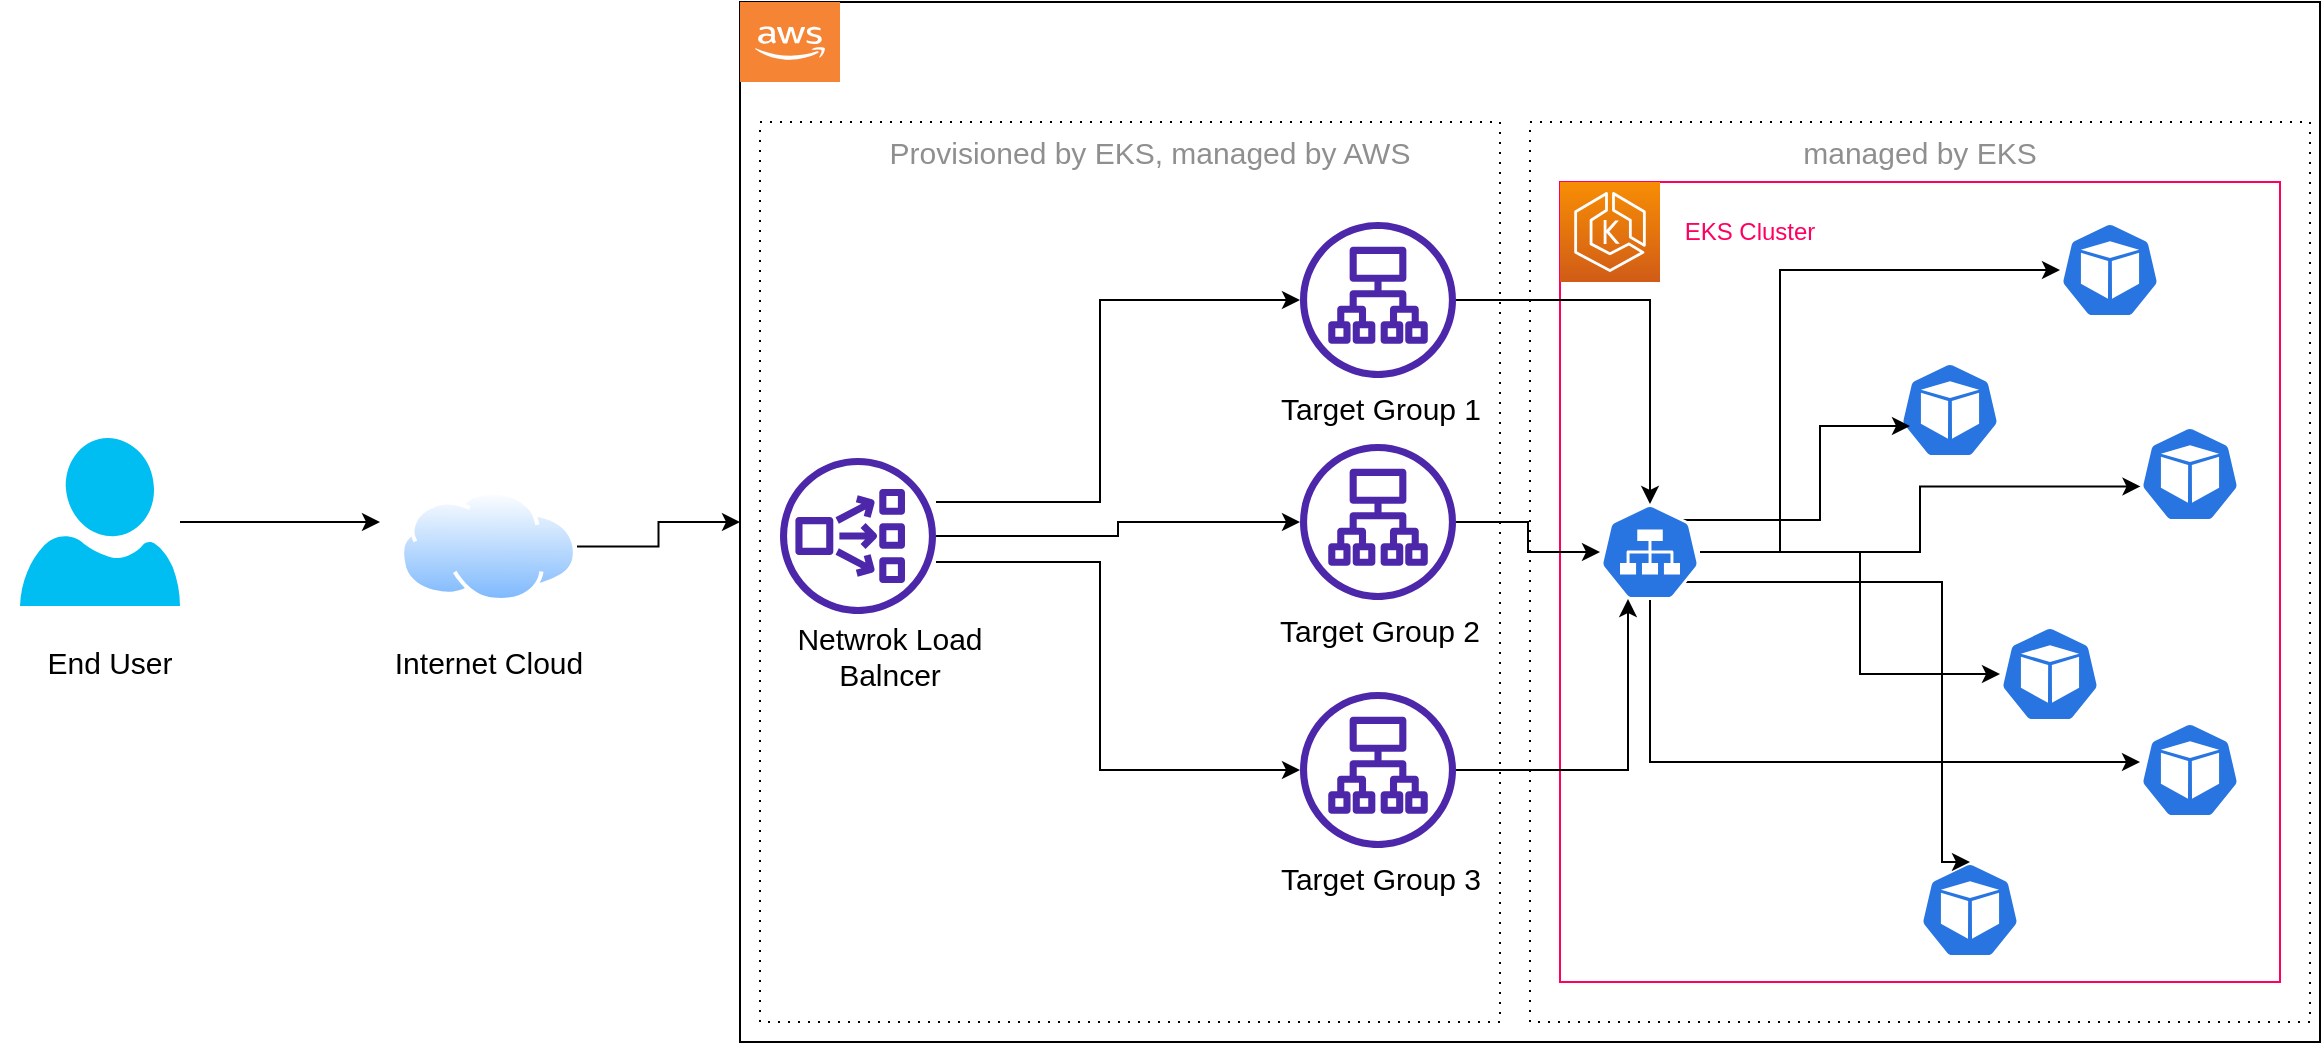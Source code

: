 <mxfile version="21.5.2" type="github">
  <diagram name="Page-1" id="1JTWjsL_UmjwNZJbQvjx">
    <mxGraphModel dx="2261" dy="673" grid="1" gridSize="10" guides="1" tooltips="1" connect="1" arrows="1" fold="1" page="1" pageScale="1" pageWidth="827" pageHeight="1169" math="0" shadow="0">
      <root>
        <mxCell id="0" />
        <mxCell id="1" parent="0" />
        <mxCell id="e2x56FFFjxfBK-EjwHHD-3" value="" style="verticalLabelPosition=bottom;verticalAlign=top;html=1;shape=mxgraph.basic.rect;fillColor2=none;strokeWidth=1;size=20;indent=5;" vertex="1" parent="1">
          <mxGeometry x="10" y="60" width="790" height="520" as="geometry" />
        </mxCell>
        <mxCell id="e2x56FFFjxfBK-EjwHHD-4" value="" style="verticalLabelPosition=bottom;verticalAlign=top;html=1;shape=mxgraph.basic.rect;fillColor2=none;strokeWidth=1;size=20;indent=5;fillColor=none;strokeColor=#ff0061;" vertex="1" parent="1">
          <mxGeometry x="420" y="150" width="360" height="400" as="geometry" />
        </mxCell>
        <mxCell id="e2x56FFFjxfBK-EjwHHD-5" value="" style="sketch=0;points=[[0,0,0],[0.25,0,0],[0.5,0,0],[0.75,0,0],[1,0,0],[0,1,0],[0.25,1,0],[0.5,1,0],[0.75,1,0],[1,1,0],[0,0.25,0],[0,0.5,0],[0,0.75,0],[1,0.25,0],[1,0.5,0],[1,0.75,0]];outlineConnect=0;fontColor=#232F3E;gradientColor=#F78E04;gradientDirection=north;fillColor=#D05C17;strokeColor=#ffffff;dashed=0;verticalLabelPosition=bottom;verticalAlign=top;align=center;html=1;fontSize=12;fontStyle=0;aspect=fixed;shape=mxgraph.aws4.resourceIcon;resIcon=mxgraph.aws4.eks;" vertex="1" parent="1">
          <mxGeometry x="420" y="150" width="50" height="50" as="geometry" />
        </mxCell>
        <mxCell id="e2x56FFFjxfBK-EjwHHD-6" value="&lt;font color=&quot;#ff0061&quot;&gt;EKS Cluster&lt;/font&gt;" style="text;html=1;strokeColor=none;fillColor=none;align=center;verticalAlign=middle;whiteSpace=wrap;rounded=0;" vertex="1" parent="1">
          <mxGeometry x="460" y="160" width="110" height="30" as="geometry" />
        </mxCell>
        <mxCell id="e2x56FFFjxfBK-EjwHHD-8" value="" style="sketch=0;html=1;dashed=0;whitespace=wrap;fillColor=#2875E2;strokeColor=#ffffff;points=[[0.005,0.63,0],[0.1,0.2,0],[0.9,0.2,0],[0.5,0,0],[0.995,0.63,0],[0.72,0.99,0],[0.5,1,0],[0.28,0.99,0]];verticalLabelPosition=bottom;align=center;verticalAlign=top;shape=mxgraph.kubernetes.icon;prIcon=pod" vertex="1" parent="1">
          <mxGeometry x="670" y="170" width="50" height="48" as="geometry" />
        </mxCell>
        <mxCell id="e2x56FFFjxfBK-EjwHHD-9" value="" style="sketch=0;html=1;dashed=0;whitespace=wrap;fillColor=#2875E2;strokeColor=#ffffff;points=[[0.005,0.63,0],[0.1,0.2,0],[0.9,0.2,0],[0.5,0,0],[0.995,0.63,0],[0.72,0.99,0],[0.5,1,0],[0.28,0.99,0]];verticalLabelPosition=bottom;align=center;verticalAlign=top;shape=mxgraph.kubernetes.icon;prIcon=pod" vertex="1" parent="1">
          <mxGeometry x="710" y="420" width="50" height="48" as="geometry" />
        </mxCell>
        <mxCell id="e2x56FFFjxfBK-EjwHHD-10" value="" style="sketch=0;html=1;dashed=0;whitespace=wrap;fillColor=#2875E2;strokeColor=#ffffff;points=[[0.005,0.63,0],[0.1,0.2,0],[0.9,0.2,0],[0.5,0,0],[0.995,0.63,0],[0.72,0.99,0],[0.5,1,0],[0.28,0.99,0]];verticalLabelPosition=bottom;align=center;verticalAlign=top;shape=mxgraph.kubernetes.icon;prIcon=pod" vertex="1" parent="1">
          <mxGeometry x="600" y="490" width="50" height="48" as="geometry" />
        </mxCell>
        <mxCell id="e2x56FFFjxfBK-EjwHHD-11" value="" style="sketch=0;html=1;dashed=0;whitespace=wrap;fillColor=#2875E2;strokeColor=#ffffff;points=[[0.005,0.63,0],[0.1,0.2,0],[0.9,0.2,0],[0.5,0,0],[0.995,0.63,0],[0.72,0.99,0],[0.5,1,0],[0.28,0.99,0]];verticalLabelPosition=bottom;align=center;verticalAlign=top;shape=mxgraph.kubernetes.icon;prIcon=pod" vertex="1" parent="1">
          <mxGeometry x="640" y="372" width="50" height="48" as="geometry" />
        </mxCell>
        <mxCell id="e2x56FFFjxfBK-EjwHHD-12" value="" style="sketch=0;html=1;dashed=0;whitespace=wrap;fillColor=#2875E2;strokeColor=#ffffff;points=[[0.005,0.63,0],[0.1,0.2,0],[0.9,0.2,0],[0.5,0,0],[0.995,0.63,0],[0.72,0.99,0],[0.5,1,0],[0.28,0.99,0]];verticalLabelPosition=bottom;align=center;verticalAlign=top;shape=mxgraph.kubernetes.icon;prIcon=pod" vertex="1" parent="1">
          <mxGeometry x="590" y="240" width="50" height="48" as="geometry" />
        </mxCell>
        <mxCell id="e2x56FFFjxfBK-EjwHHD-13" value="" style="sketch=0;html=1;dashed=0;whitespace=wrap;fillColor=#2875E2;strokeColor=#ffffff;points=[[0.005,0.63,0],[0.1,0.2,0],[0.9,0.2,0],[0.5,0,0],[0.995,0.63,0],[0.72,0.99,0],[0.5,1,0],[0.28,0.99,0]];verticalLabelPosition=bottom;align=center;verticalAlign=top;shape=mxgraph.kubernetes.icon;prIcon=pod" vertex="1" parent="1">
          <mxGeometry x="710" y="272" width="50" height="48" as="geometry" />
        </mxCell>
        <mxCell id="e2x56FFFjxfBK-EjwHHD-18" style="edgeStyle=orthogonalEdgeStyle;rounded=0;orthogonalLoop=1;jettySize=auto;html=1;entryX=0.5;entryY=1;entryDx=0;entryDy=0;entryPerimeter=0;exitX=0.7;exitY=0.479;exitDx=0;exitDy=0;exitPerimeter=0;" edge="1" parent="1" source="e2x56FFFjxfBK-EjwHHD-14">
          <mxGeometry relative="1" as="geometry">
            <mxPoint x="470" y="319" as="sourcePoint" />
            <mxPoint x="595" y="272" as="targetPoint" />
            <Array as="points">
              <mxPoint x="475" y="319" />
              <mxPoint x="550" y="319" />
              <mxPoint x="550" y="272" />
            </Array>
          </mxGeometry>
        </mxCell>
        <mxCell id="e2x56FFFjxfBK-EjwHHD-19" style="edgeStyle=orthogonalEdgeStyle;rounded=0;orthogonalLoop=1;jettySize=auto;html=1;entryX=0.5;entryY=0;entryDx=0;entryDy=0;entryPerimeter=0;" edge="1" parent="1" target="e2x56FFFjxfBK-EjwHHD-10">
          <mxGeometry relative="1" as="geometry">
            <mxPoint x="470" y="350" as="sourcePoint" />
            <mxPoint x="610" y="430" as="targetPoint" />
            <Array as="points">
              <mxPoint x="611" y="350" />
              <mxPoint x="611" y="490" />
            </Array>
          </mxGeometry>
        </mxCell>
        <mxCell id="e2x56FFFjxfBK-EjwHHD-20" style="edgeStyle=orthogonalEdgeStyle;rounded=0;orthogonalLoop=1;jettySize=auto;html=1;" edge="1" parent="1" source="e2x56FFFjxfBK-EjwHHD-14" target="e2x56FFFjxfBK-EjwHHD-8">
          <mxGeometry relative="1" as="geometry">
            <Array as="points">
              <mxPoint x="530" y="335" />
              <mxPoint x="530" y="194" />
            </Array>
          </mxGeometry>
        </mxCell>
        <mxCell id="e2x56FFFjxfBK-EjwHHD-21" style="edgeStyle=orthogonalEdgeStyle;rounded=0;orthogonalLoop=1;jettySize=auto;html=1;" edge="1" parent="1" source="e2x56FFFjxfBK-EjwHHD-14" target="e2x56FFFjxfBK-EjwHHD-11">
          <mxGeometry relative="1" as="geometry">
            <Array as="points">
              <mxPoint x="570" y="335" />
              <mxPoint x="570" y="396" />
            </Array>
          </mxGeometry>
        </mxCell>
        <mxCell id="e2x56FFFjxfBK-EjwHHD-23" style="edgeStyle=orthogonalEdgeStyle;rounded=0;orthogonalLoop=1;jettySize=auto;html=1;" edge="1" parent="1" source="e2x56FFFjxfBK-EjwHHD-14" target="e2x56FFFjxfBK-EjwHHD-9">
          <mxGeometry relative="1" as="geometry">
            <Array as="points">
              <mxPoint x="465" y="440" />
            </Array>
          </mxGeometry>
        </mxCell>
        <mxCell id="e2x56FFFjxfBK-EjwHHD-24" style="edgeStyle=orthogonalEdgeStyle;rounded=0;orthogonalLoop=1;jettySize=auto;html=1;entryX=0.005;entryY=0.63;entryDx=0;entryDy=0;entryPerimeter=0;" edge="1" parent="1" source="e2x56FFFjxfBK-EjwHHD-14" target="e2x56FFFjxfBK-EjwHHD-13">
          <mxGeometry relative="1" as="geometry">
            <Array as="points">
              <mxPoint x="600" y="335" />
              <mxPoint x="600" y="302" />
            </Array>
          </mxGeometry>
        </mxCell>
        <mxCell id="e2x56FFFjxfBK-EjwHHD-14" value="" style="sketch=0;html=1;dashed=0;whitespace=wrap;fillColor=#2875E2;strokeColor=#ffffff;points=[[0.005,0.63,0],[0.1,0.2,0],[0.9,0.2,0],[0.5,0,0],[0.995,0.63,0],[0.72,0.99,0],[0.5,1,0],[0.28,0.99,0]];verticalLabelPosition=bottom;align=center;verticalAlign=top;shape=mxgraph.kubernetes.icon;prIcon=svc" vertex="1" parent="1">
          <mxGeometry x="440" y="311" width="50" height="48" as="geometry" />
        </mxCell>
        <mxCell id="e2x56FFFjxfBK-EjwHHD-30" value="&lt;font style=&quot;font-size: 15px;&quot; color=&quot;#8f8f8f&quot;&gt;managed by EKS&lt;/font&gt;" style="text;html=1;strokeColor=none;fillColor=none;align=center;verticalAlign=middle;whiteSpace=wrap;rounded=0;" vertex="1" parent="1">
          <mxGeometry x="525" y="120" width="150" height="30" as="geometry" />
        </mxCell>
        <mxCell id="e2x56FFFjxfBK-EjwHHD-31" value="" style="rounded=0;whiteSpace=wrap;html=1;dashed=1;dashPattern=1 4;" vertex="1" parent="1">
          <mxGeometry x="20" y="120" width="370" height="450" as="geometry" />
        </mxCell>
        <mxCell id="e2x56FFFjxfBK-EjwHHD-40" style="edgeStyle=orthogonalEdgeStyle;rounded=0;orthogonalLoop=1;jettySize=auto;html=1;" edge="1" parent="1" source="e2x56FFFjxfBK-EjwHHD-32" target="e2x56FFFjxfBK-EjwHHD-34">
          <mxGeometry relative="1" as="geometry" />
        </mxCell>
        <mxCell id="e2x56FFFjxfBK-EjwHHD-47" style="edgeStyle=orthogonalEdgeStyle;rounded=0;orthogonalLoop=1;jettySize=auto;html=1;" edge="1" parent="1" source="e2x56FFFjxfBK-EjwHHD-32" target="e2x56FFFjxfBK-EjwHHD-33">
          <mxGeometry relative="1" as="geometry">
            <Array as="points">
              <mxPoint x="190" y="310" />
              <mxPoint x="190" y="209" />
            </Array>
          </mxGeometry>
        </mxCell>
        <mxCell id="e2x56FFFjxfBK-EjwHHD-48" style="edgeStyle=orthogonalEdgeStyle;rounded=0;orthogonalLoop=1;jettySize=auto;html=1;" edge="1" parent="1" source="e2x56FFFjxfBK-EjwHHD-32" target="e2x56FFFjxfBK-EjwHHD-35">
          <mxGeometry relative="1" as="geometry">
            <Array as="points">
              <mxPoint x="190" y="340" />
              <mxPoint x="190" y="444" />
            </Array>
          </mxGeometry>
        </mxCell>
        <mxCell id="e2x56FFFjxfBK-EjwHHD-32" value="" style="sketch=0;outlineConnect=0;fontColor=#232F3E;gradientColor=none;fillColor=#4D27AA;strokeColor=none;dashed=0;verticalLabelPosition=bottom;verticalAlign=top;align=center;html=1;fontSize=12;fontStyle=0;aspect=fixed;pointerEvents=1;shape=mxgraph.aws4.network_load_balancer;" vertex="1" parent="1">
          <mxGeometry x="30" y="288" width="78" height="78" as="geometry" />
        </mxCell>
        <mxCell id="e2x56FFFjxfBK-EjwHHD-50" style="edgeStyle=orthogonalEdgeStyle;rounded=0;orthogonalLoop=1;jettySize=auto;html=1;entryX=0.5;entryY=0;entryDx=0;entryDy=0;entryPerimeter=0;" edge="1" parent="1" source="e2x56FFFjxfBK-EjwHHD-33" target="e2x56FFFjxfBK-EjwHHD-14">
          <mxGeometry relative="1" as="geometry" />
        </mxCell>
        <mxCell id="e2x56FFFjxfBK-EjwHHD-33" value="" style="sketch=0;outlineConnect=0;fontColor=#232F3E;gradientColor=none;fillColor=#4D27AA;strokeColor=none;dashed=0;verticalLabelPosition=bottom;verticalAlign=top;align=center;html=1;fontSize=12;fontStyle=0;aspect=fixed;pointerEvents=1;shape=mxgraph.aws4.application_load_balancer;" vertex="1" parent="1">
          <mxGeometry x="290" y="170" width="78" height="78" as="geometry" />
        </mxCell>
        <mxCell id="e2x56FFFjxfBK-EjwHHD-51" style="edgeStyle=orthogonalEdgeStyle;rounded=0;orthogonalLoop=1;jettySize=auto;html=1;" edge="1" parent="1" source="e2x56FFFjxfBK-EjwHHD-34" target="e2x56FFFjxfBK-EjwHHD-14">
          <mxGeometry relative="1" as="geometry" />
        </mxCell>
        <mxCell id="e2x56FFFjxfBK-EjwHHD-34" value="" style="sketch=0;outlineConnect=0;fontColor=#232F3E;gradientColor=none;fillColor=#4D27AA;strokeColor=none;dashed=0;verticalLabelPosition=bottom;verticalAlign=top;align=center;html=1;fontSize=12;fontStyle=0;aspect=fixed;pointerEvents=1;shape=mxgraph.aws4.application_load_balancer;" vertex="1" parent="1">
          <mxGeometry x="290" y="281" width="78" height="78" as="geometry" />
        </mxCell>
        <mxCell id="e2x56FFFjxfBK-EjwHHD-52" style="edgeStyle=orthogonalEdgeStyle;rounded=0;orthogonalLoop=1;jettySize=auto;html=1;entryX=0.28;entryY=0.99;entryDx=0;entryDy=0;entryPerimeter=0;" edge="1" parent="1" source="e2x56FFFjxfBK-EjwHHD-35" target="e2x56FFFjxfBK-EjwHHD-14">
          <mxGeometry relative="1" as="geometry" />
        </mxCell>
        <mxCell id="e2x56FFFjxfBK-EjwHHD-35" value="" style="sketch=0;outlineConnect=0;fontColor=#232F3E;gradientColor=none;fillColor=#4D27AA;strokeColor=none;dashed=0;verticalLabelPosition=bottom;verticalAlign=top;align=center;html=1;fontSize=12;fontStyle=0;aspect=fixed;pointerEvents=1;shape=mxgraph.aws4.application_load_balancer;" vertex="1" parent="1">
          <mxGeometry x="290" y="405" width="78" height="78" as="geometry" />
        </mxCell>
        <mxCell id="e2x56FFFjxfBK-EjwHHD-36" value="&lt;font style=&quot;font-size: 15px;&quot;&gt;Netwrok Load Balncer&lt;/font&gt;" style="text;html=1;strokeColor=none;fillColor=none;align=center;verticalAlign=middle;whiteSpace=wrap;rounded=0;" vertex="1" parent="1">
          <mxGeometry x="30" y="372" width="110" height="30" as="geometry" />
        </mxCell>
        <mxCell id="e2x56FFFjxfBK-EjwHHD-37" value="&lt;font style=&quot;font-size: 15px;&quot;&gt;Target Group 1&lt;/font&gt;" style="text;html=1;strokeColor=none;fillColor=none;align=center;verticalAlign=middle;whiteSpace=wrap;rounded=0;" vertex="1" parent="1">
          <mxGeometry x="265.5" y="248" width="129" height="30" as="geometry" />
        </mxCell>
        <mxCell id="e2x56FFFjxfBK-EjwHHD-38" value="&lt;font style=&quot;font-size: 15px;&quot;&gt;Target Group 2&lt;/font&gt;" style="text;html=1;strokeColor=none;fillColor=none;align=center;verticalAlign=middle;whiteSpace=wrap;rounded=0;" vertex="1" parent="1">
          <mxGeometry x="270" y="359" width="120" height="30" as="geometry" />
        </mxCell>
        <mxCell id="e2x56FFFjxfBK-EjwHHD-39" value="&lt;font style=&quot;font-size: 15px;&quot;&gt;Target Group 3&lt;/font&gt;" style="text;html=1;strokeColor=none;fillColor=none;align=center;verticalAlign=middle;whiteSpace=wrap;rounded=0;" vertex="1" parent="1">
          <mxGeometry x="275.5" y="483" width="109" height="30" as="geometry" />
        </mxCell>
        <mxCell id="e2x56FFFjxfBK-EjwHHD-55" value="" style="rounded=0;whiteSpace=wrap;html=1;fillColor=none;dashed=1;dashPattern=1 4;" vertex="1" parent="1">
          <mxGeometry x="405" y="120" width="390" height="450" as="geometry" />
        </mxCell>
        <mxCell id="e2x56FFFjxfBK-EjwHHD-56" value="" style="outlineConnect=0;dashed=0;verticalLabelPosition=bottom;verticalAlign=top;align=center;html=1;shape=mxgraph.aws3.cloud_2;fillColor=#F58534;gradientColor=none;" vertex="1" parent="1">
          <mxGeometry x="10" y="60" width="50" height="40" as="geometry" />
        </mxCell>
        <mxCell id="e2x56FFFjxfBK-EjwHHD-62" style="edgeStyle=orthogonalEdgeStyle;rounded=0;orthogonalLoop=1;jettySize=auto;html=1;" edge="1" parent="1" source="e2x56FFFjxfBK-EjwHHD-60">
          <mxGeometry relative="1" as="geometry">
            <mxPoint x="-170" y="320" as="targetPoint" />
          </mxGeometry>
        </mxCell>
        <mxCell id="e2x56FFFjxfBK-EjwHHD-60" value="" style="verticalLabelPosition=bottom;html=1;verticalAlign=top;align=center;strokeColor=none;fillColor=#00BEF2;shape=mxgraph.azure.user;" vertex="1" parent="1">
          <mxGeometry x="-350" y="278" width="80" height="84" as="geometry" />
        </mxCell>
        <mxCell id="e2x56FFFjxfBK-EjwHHD-63" style="edgeStyle=orthogonalEdgeStyle;rounded=0;orthogonalLoop=1;jettySize=auto;html=1;" edge="1" parent="1" source="e2x56FFFjxfBK-EjwHHD-61" target="e2x56FFFjxfBK-EjwHHD-3">
          <mxGeometry relative="1" as="geometry" />
        </mxCell>
        <mxCell id="e2x56FFFjxfBK-EjwHHD-61" value="" style="image;aspect=fixed;perimeter=ellipsePerimeter;html=1;align=center;shadow=0;dashed=0;spacingTop=3;image=img/lib/active_directory/internet_cloud.svg;" vertex="1" parent="1">
          <mxGeometry x="-160" y="304.25" width="88.49" height="55.75" as="geometry" />
        </mxCell>
        <mxCell id="e2x56FFFjxfBK-EjwHHD-64" value="&lt;font style=&quot;font-size: 15px;&quot;&gt;End User&lt;/font&gt;" style="text;html=1;strokeColor=none;fillColor=none;align=center;verticalAlign=middle;whiteSpace=wrap;rounded=0;" vertex="1" parent="1">
          <mxGeometry x="-360" y="375" width="110" height="30" as="geometry" />
        </mxCell>
        <mxCell id="e2x56FFFjxfBK-EjwHHD-65" value="&lt;font style=&quot;font-size: 15px;&quot;&gt;Internet Cloud&lt;/font&gt;" style="text;html=1;align=center;verticalAlign=middle;resizable=0;points=[];autosize=1;strokeColor=none;fillColor=none;" vertex="1" parent="1">
          <mxGeometry x="-175.75" y="375" width="120" height="30" as="geometry" />
        </mxCell>
        <mxCell id="e2x56FFFjxfBK-EjwHHD-66" value="&lt;font color=&quot;#8f8f8f&quot; style=&quot;font-size: 15px;&quot;&gt;Provisioned by EKS, managed by AWS&lt;/font&gt;" style="text;html=1;strokeColor=none;fillColor=none;align=center;verticalAlign=middle;whiteSpace=wrap;rounded=0;" vertex="1" parent="1">
          <mxGeometry x="70" y="120" width="290" height="30" as="geometry" />
        </mxCell>
      </root>
    </mxGraphModel>
  </diagram>
</mxfile>
